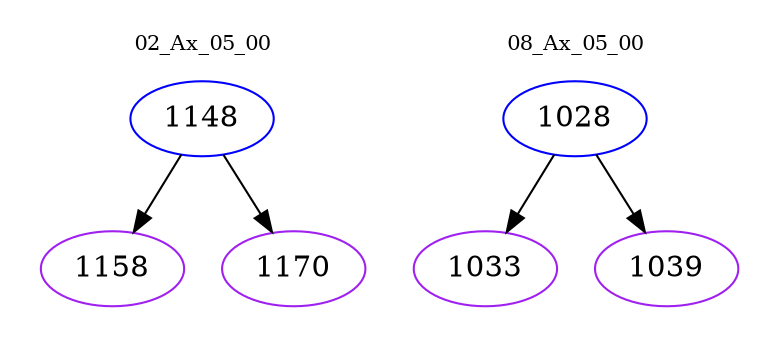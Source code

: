 digraph{
subgraph cluster_0 {
color = white
label = "02_Ax_05_00";
fontsize=10;
T0_1148 [label="1148", color="blue"]
T0_1148 -> T0_1158 [color="black"]
T0_1158 [label="1158", color="purple"]
T0_1148 -> T0_1170 [color="black"]
T0_1170 [label="1170", color="purple"]
}
subgraph cluster_1 {
color = white
label = "08_Ax_05_00";
fontsize=10;
T1_1028 [label="1028", color="blue"]
T1_1028 -> T1_1033 [color="black"]
T1_1033 [label="1033", color="purple"]
T1_1028 -> T1_1039 [color="black"]
T1_1039 [label="1039", color="purple"]
}
}
